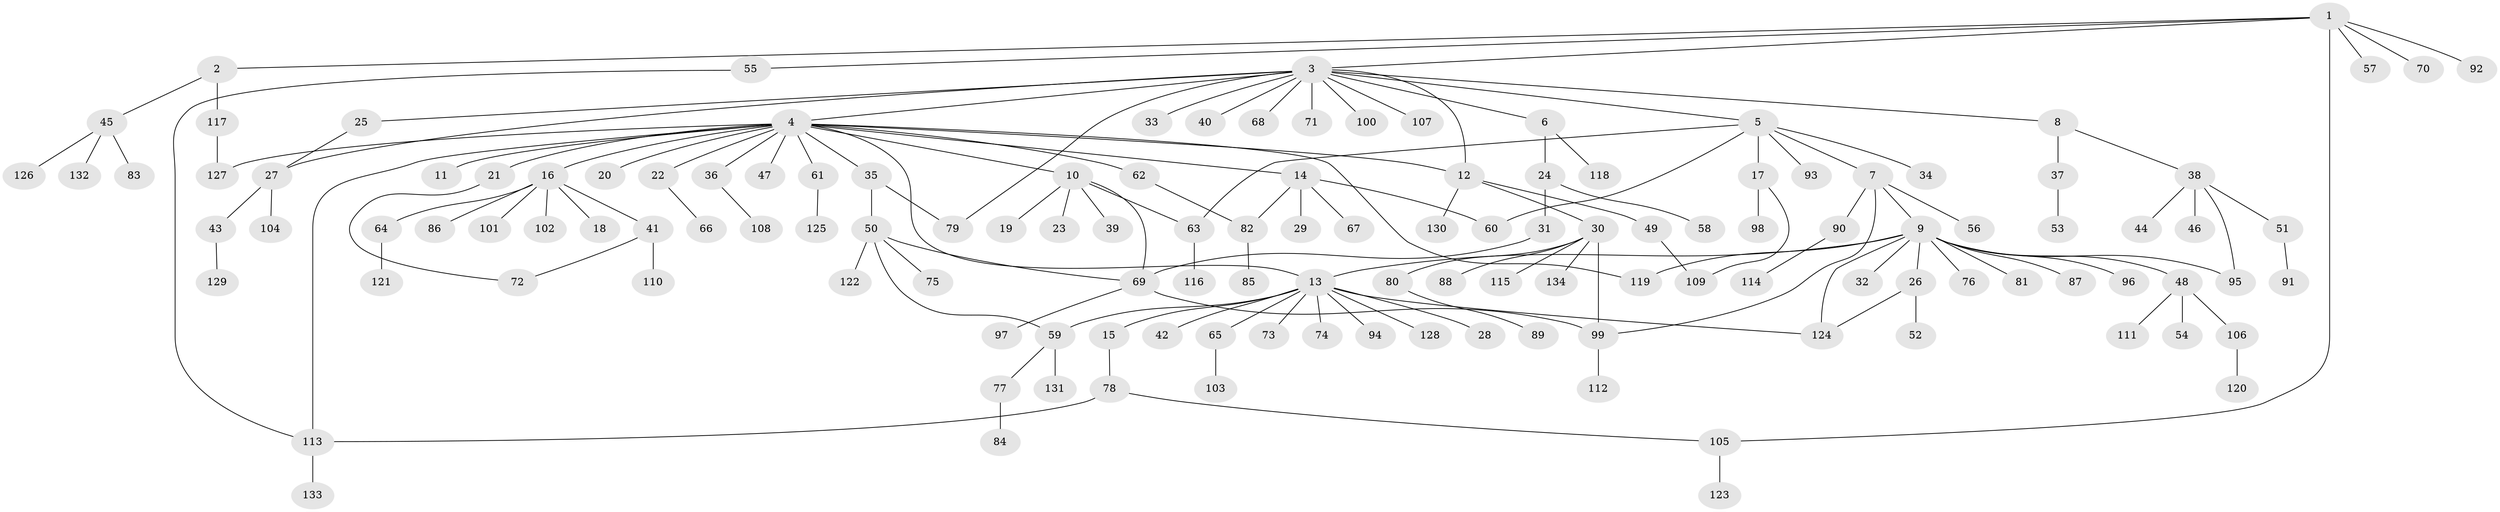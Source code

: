 // coarse degree distribution, {8: 0.010101010101010102, 14: 0.010101010101010102, 18: 0.010101010101010102, 6: 0.030303030303030304, 2: 0.15151515151515152, 4: 0.06060606060606061, 3: 0.10101010101010101, 11: 0.020202020202020204, 5: 0.030303030303030304, 1: 0.5757575757575758}
// Generated by graph-tools (version 1.1) at 2025/51/02/27/25 19:51:56]
// undirected, 134 vertices, 155 edges
graph export_dot {
graph [start="1"]
  node [color=gray90,style=filled];
  1;
  2;
  3;
  4;
  5;
  6;
  7;
  8;
  9;
  10;
  11;
  12;
  13;
  14;
  15;
  16;
  17;
  18;
  19;
  20;
  21;
  22;
  23;
  24;
  25;
  26;
  27;
  28;
  29;
  30;
  31;
  32;
  33;
  34;
  35;
  36;
  37;
  38;
  39;
  40;
  41;
  42;
  43;
  44;
  45;
  46;
  47;
  48;
  49;
  50;
  51;
  52;
  53;
  54;
  55;
  56;
  57;
  58;
  59;
  60;
  61;
  62;
  63;
  64;
  65;
  66;
  67;
  68;
  69;
  70;
  71;
  72;
  73;
  74;
  75;
  76;
  77;
  78;
  79;
  80;
  81;
  82;
  83;
  84;
  85;
  86;
  87;
  88;
  89;
  90;
  91;
  92;
  93;
  94;
  95;
  96;
  97;
  98;
  99;
  100;
  101;
  102;
  103;
  104;
  105;
  106;
  107;
  108;
  109;
  110;
  111;
  112;
  113;
  114;
  115;
  116;
  117;
  118;
  119;
  120;
  121;
  122;
  123;
  124;
  125;
  126;
  127;
  128;
  129;
  130;
  131;
  132;
  133;
  134;
  1 -- 2;
  1 -- 3;
  1 -- 55;
  1 -- 57;
  1 -- 70;
  1 -- 92;
  1 -- 105;
  2 -- 45;
  2 -- 117;
  3 -- 4;
  3 -- 5;
  3 -- 6;
  3 -- 8;
  3 -- 12;
  3 -- 25;
  3 -- 27;
  3 -- 33;
  3 -- 40;
  3 -- 68;
  3 -- 71;
  3 -- 79;
  3 -- 100;
  3 -- 107;
  4 -- 10;
  4 -- 11;
  4 -- 12;
  4 -- 13;
  4 -- 14;
  4 -- 16;
  4 -- 20;
  4 -- 21;
  4 -- 22;
  4 -- 35;
  4 -- 36;
  4 -- 47;
  4 -- 61;
  4 -- 62;
  4 -- 113;
  4 -- 119;
  4 -- 127;
  5 -- 7;
  5 -- 17;
  5 -- 34;
  5 -- 60;
  5 -- 63;
  5 -- 93;
  6 -- 24;
  6 -- 118;
  7 -- 9;
  7 -- 56;
  7 -- 90;
  7 -- 99;
  8 -- 37;
  8 -- 38;
  9 -- 13;
  9 -- 26;
  9 -- 32;
  9 -- 48;
  9 -- 76;
  9 -- 81;
  9 -- 87;
  9 -- 95;
  9 -- 96;
  9 -- 119;
  9 -- 124;
  10 -- 19;
  10 -- 23;
  10 -- 39;
  10 -- 63;
  10 -- 69;
  12 -- 30;
  12 -- 49;
  12 -- 130;
  13 -- 15;
  13 -- 28;
  13 -- 42;
  13 -- 59;
  13 -- 65;
  13 -- 73;
  13 -- 74;
  13 -- 94;
  13 -- 124;
  13 -- 128;
  14 -- 29;
  14 -- 60;
  14 -- 67;
  14 -- 82;
  15 -- 78;
  16 -- 18;
  16 -- 41;
  16 -- 64;
  16 -- 86;
  16 -- 101;
  16 -- 102;
  17 -- 98;
  17 -- 109;
  21 -- 72;
  22 -- 66;
  24 -- 31;
  24 -- 58;
  25 -- 27;
  26 -- 52;
  26 -- 124;
  27 -- 43;
  27 -- 104;
  30 -- 80;
  30 -- 88;
  30 -- 99;
  30 -- 115;
  30 -- 134;
  31 -- 69;
  35 -- 50;
  35 -- 79;
  36 -- 108;
  37 -- 53;
  38 -- 44;
  38 -- 46;
  38 -- 51;
  38 -- 95;
  41 -- 72;
  41 -- 110;
  43 -- 129;
  45 -- 83;
  45 -- 126;
  45 -- 132;
  48 -- 54;
  48 -- 106;
  48 -- 111;
  49 -- 109;
  50 -- 59;
  50 -- 69;
  50 -- 75;
  50 -- 122;
  51 -- 91;
  55 -- 113;
  59 -- 77;
  59 -- 131;
  61 -- 125;
  62 -- 82;
  63 -- 116;
  64 -- 121;
  65 -- 103;
  69 -- 97;
  69 -- 99;
  77 -- 84;
  78 -- 105;
  78 -- 113;
  80 -- 89;
  82 -- 85;
  90 -- 114;
  99 -- 112;
  105 -- 123;
  106 -- 120;
  113 -- 133;
  117 -- 127;
}

